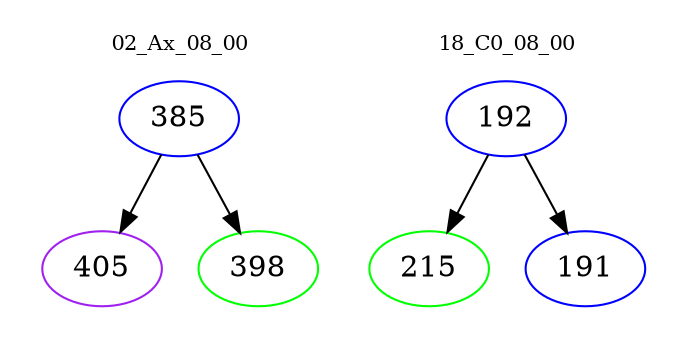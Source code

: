 digraph{
subgraph cluster_0 {
color = white
label = "02_Ax_08_00";
fontsize=10;
T0_385 [label="385", color="blue"]
T0_385 -> T0_405 [color="black"]
T0_405 [label="405", color="purple"]
T0_385 -> T0_398 [color="black"]
T0_398 [label="398", color="green"]
}
subgraph cluster_1 {
color = white
label = "18_C0_08_00";
fontsize=10;
T1_192 [label="192", color="blue"]
T1_192 -> T1_215 [color="black"]
T1_215 [label="215", color="green"]
T1_192 -> T1_191 [color="black"]
T1_191 [label="191", color="blue"]
}
}
